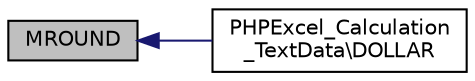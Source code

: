 digraph "MROUND"
{
  edge [fontname="Helvetica",fontsize="10",labelfontname="Helvetica",labelfontsize="10"];
  node [fontname="Helvetica",fontsize="10",shape=record];
  rankdir="LR";
  Node82 [label="MROUND",height=0.2,width=0.4,color="black", fillcolor="grey75", style="filled", fontcolor="black"];
  Node82 -> Node83 [dir="back",color="midnightblue",fontsize="10",style="solid",fontname="Helvetica"];
  Node83 [label="PHPExcel_Calculation\l_TextData\\DOLLAR",height=0.2,width=0.4,color="black", fillcolor="white", style="filled",URL="$class_p_h_p_excel___calculation___text_data.html#aa84f4f1a044d08d28e2a97f37dc34685"];
}
